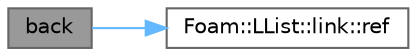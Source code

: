 digraph "back"
{
 // LATEX_PDF_SIZE
  bgcolor="transparent";
  edge [fontname=Helvetica,fontsize=10,labelfontname=Helvetica,labelfontsize=10];
  node [fontname=Helvetica,fontsize=10,shape=box,height=0.2,width=0.4];
  rankdir="LR";
  Node1 [id="Node000001",label="back",height=0.2,width=0.4,color="gray40", fillcolor="grey60", style="filled", fontcolor="black",tooltip=" "];
  Node1 -> Node2 [id="edge1_Node000001_Node000002",color="steelblue1",style="solid",tooltip=" "];
  Node2 [id="Node000002",label="Foam::LList::link::ref",height=0.2,width=0.4,color="grey40", fillcolor="white", style="filled",URL="$structFoam_1_1LList_1_1link.html#a02b87f4cc28fbf6c697aac94cfee357b",tooltip=" "];
}
